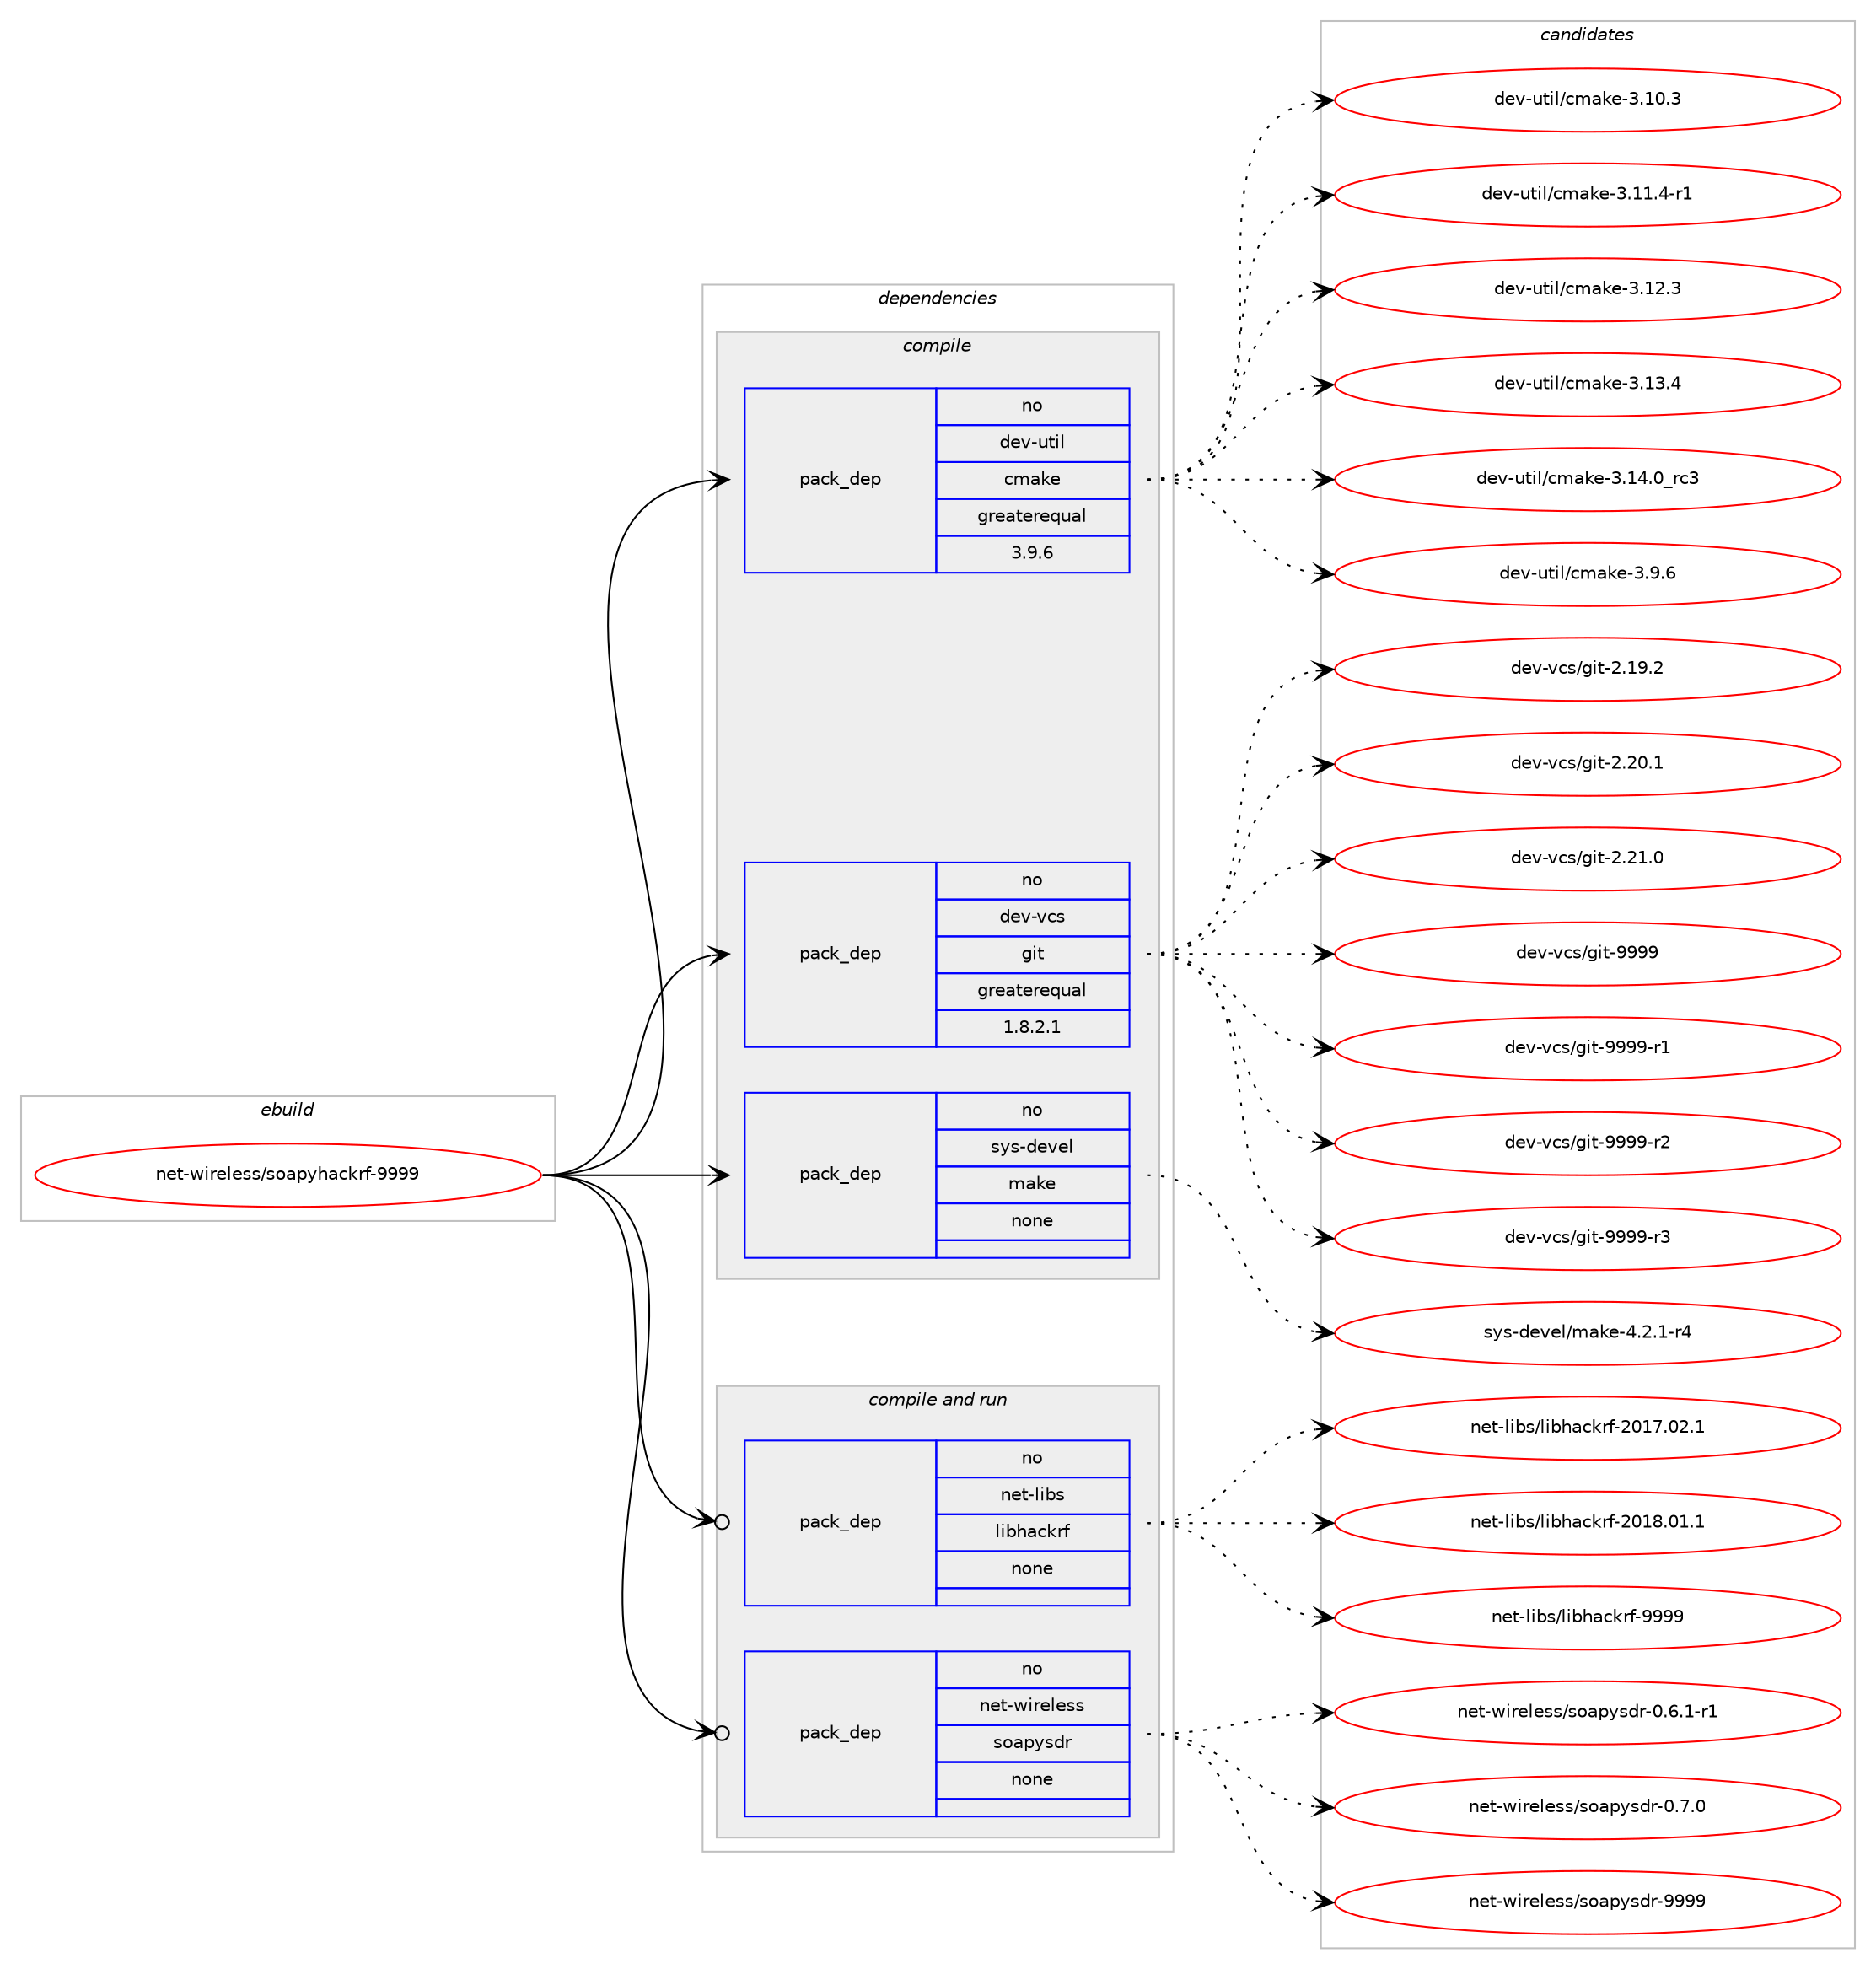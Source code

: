 digraph prolog {

# *************
# Graph options
# *************

newrank=true;
concentrate=true;
compound=true;
graph [rankdir=LR,fontname=Helvetica,fontsize=10,ranksep=1.5];#, ranksep=2.5, nodesep=0.2];
edge  [arrowhead=vee];
node  [fontname=Helvetica,fontsize=10];

# **********
# The ebuild
# **********

subgraph cluster_leftcol {
color=gray;
rank=same;
label=<<i>ebuild</i>>;
id [label="net-wireless/soapyhackrf-9999", color=red, width=4, href="../net-wireless/soapyhackrf-9999.svg"];
}

# ****************
# The dependencies
# ****************

subgraph cluster_midcol {
color=gray;
label=<<i>dependencies</i>>;
subgraph cluster_compile {
fillcolor="#eeeeee";
style=filled;
label=<<i>compile</i>>;
subgraph pack1202255 {
dependency1681276 [label=<<TABLE BORDER="0" CELLBORDER="1" CELLSPACING="0" CELLPADDING="4" WIDTH="220"><TR><TD ROWSPAN="6" CELLPADDING="30">pack_dep</TD></TR><TR><TD WIDTH="110">no</TD></TR><TR><TD>dev-util</TD></TR><TR><TD>cmake</TD></TR><TR><TD>greaterequal</TD></TR><TR><TD>3.9.6</TD></TR></TABLE>>, shape=none, color=blue];
}
id:e -> dependency1681276:w [weight=20,style="solid",arrowhead="vee"];
subgraph pack1202256 {
dependency1681277 [label=<<TABLE BORDER="0" CELLBORDER="1" CELLSPACING="0" CELLPADDING="4" WIDTH="220"><TR><TD ROWSPAN="6" CELLPADDING="30">pack_dep</TD></TR><TR><TD WIDTH="110">no</TD></TR><TR><TD>dev-vcs</TD></TR><TR><TD>git</TD></TR><TR><TD>greaterequal</TD></TR><TR><TD>1.8.2.1</TD></TR></TABLE>>, shape=none, color=blue];
}
id:e -> dependency1681277:w [weight=20,style="solid",arrowhead="vee"];
subgraph pack1202257 {
dependency1681278 [label=<<TABLE BORDER="0" CELLBORDER="1" CELLSPACING="0" CELLPADDING="4" WIDTH="220"><TR><TD ROWSPAN="6" CELLPADDING="30">pack_dep</TD></TR><TR><TD WIDTH="110">no</TD></TR><TR><TD>sys-devel</TD></TR><TR><TD>make</TD></TR><TR><TD>none</TD></TR><TR><TD></TD></TR></TABLE>>, shape=none, color=blue];
}
id:e -> dependency1681278:w [weight=20,style="solid",arrowhead="vee"];
}
subgraph cluster_compileandrun {
fillcolor="#eeeeee";
style=filled;
label=<<i>compile and run</i>>;
subgraph pack1202258 {
dependency1681279 [label=<<TABLE BORDER="0" CELLBORDER="1" CELLSPACING="0" CELLPADDING="4" WIDTH="220"><TR><TD ROWSPAN="6" CELLPADDING="30">pack_dep</TD></TR><TR><TD WIDTH="110">no</TD></TR><TR><TD>net-libs</TD></TR><TR><TD>libhackrf</TD></TR><TR><TD>none</TD></TR><TR><TD></TD></TR></TABLE>>, shape=none, color=blue];
}
id:e -> dependency1681279:w [weight=20,style="solid",arrowhead="odotvee"];
subgraph pack1202259 {
dependency1681280 [label=<<TABLE BORDER="0" CELLBORDER="1" CELLSPACING="0" CELLPADDING="4" WIDTH="220"><TR><TD ROWSPAN="6" CELLPADDING="30">pack_dep</TD></TR><TR><TD WIDTH="110">no</TD></TR><TR><TD>net-wireless</TD></TR><TR><TD>soapysdr</TD></TR><TR><TD>none</TD></TR><TR><TD></TD></TR></TABLE>>, shape=none, color=blue];
}
id:e -> dependency1681280:w [weight=20,style="solid",arrowhead="odotvee"];
}
subgraph cluster_run {
fillcolor="#eeeeee";
style=filled;
label=<<i>run</i>>;
}
}

# **************
# The candidates
# **************

subgraph cluster_choices {
rank=same;
color=gray;
label=<<i>candidates</i>>;

subgraph choice1202255 {
color=black;
nodesep=1;
choice1001011184511711610510847991099710710145514649484651 [label="dev-util/cmake-3.10.3", color=red, width=4,href="../dev-util/cmake-3.10.3.svg"];
choice10010111845117116105108479910997107101455146494946524511449 [label="dev-util/cmake-3.11.4-r1", color=red, width=4,href="../dev-util/cmake-3.11.4-r1.svg"];
choice1001011184511711610510847991099710710145514649504651 [label="dev-util/cmake-3.12.3", color=red, width=4,href="../dev-util/cmake-3.12.3.svg"];
choice1001011184511711610510847991099710710145514649514652 [label="dev-util/cmake-3.13.4", color=red, width=4,href="../dev-util/cmake-3.13.4.svg"];
choice1001011184511711610510847991099710710145514649524648951149951 [label="dev-util/cmake-3.14.0_rc3", color=red, width=4,href="../dev-util/cmake-3.14.0_rc3.svg"];
choice10010111845117116105108479910997107101455146574654 [label="dev-util/cmake-3.9.6", color=red, width=4,href="../dev-util/cmake-3.9.6.svg"];
dependency1681276:e -> choice1001011184511711610510847991099710710145514649484651:w [style=dotted,weight="100"];
dependency1681276:e -> choice10010111845117116105108479910997107101455146494946524511449:w [style=dotted,weight="100"];
dependency1681276:e -> choice1001011184511711610510847991099710710145514649504651:w [style=dotted,weight="100"];
dependency1681276:e -> choice1001011184511711610510847991099710710145514649514652:w [style=dotted,weight="100"];
dependency1681276:e -> choice1001011184511711610510847991099710710145514649524648951149951:w [style=dotted,weight="100"];
dependency1681276:e -> choice10010111845117116105108479910997107101455146574654:w [style=dotted,weight="100"];
}
subgraph choice1202256 {
color=black;
nodesep=1;
choice10010111845118991154710310511645504649574650 [label="dev-vcs/git-2.19.2", color=red, width=4,href="../dev-vcs/git-2.19.2.svg"];
choice10010111845118991154710310511645504650484649 [label="dev-vcs/git-2.20.1", color=red, width=4,href="../dev-vcs/git-2.20.1.svg"];
choice10010111845118991154710310511645504650494648 [label="dev-vcs/git-2.21.0", color=red, width=4,href="../dev-vcs/git-2.21.0.svg"];
choice1001011184511899115471031051164557575757 [label="dev-vcs/git-9999", color=red, width=4,href="../dev-vcs/git-9999.svg"];
choice10010111845118991154710310511645575757574511449 [label="dev-vcs/git-9999-r1", color=red, width=4,href="../dev-vcs/git-9999-r1.svg"];
choice10010111845118991154710310511645575757574511450 [label="dev-vcs/git-9999-r2", color=red, width=4,href="../dev-vcs/git-9999-r2.svg"];
choice10010111845118991154710310511645575757574511451 [label="dev-vcs/git-9999-r3", color=red, width=4,href="../dev-vcs/git-9999-r3.svg"];
dependency1681277:e -> choice10010111845118991154710310511645504649574650:w [style=dotted,weight="100"];
dependency1681277:e -> choice10010111845118991154710310511645504650484649:w [style=dotted,weight="100"];
dependency1681277:e -> choice10010111845118991154710310511645504650494648:w [style=dotted,weight="100"];
dependency1681277:e -> choice1001011184511899115471031051164557575757:w [style=dotted,weight="100"];
dependency1681277:e -> choice10010111845118991154710310511645575757574511449:w [style=dotted,weight="100"];
dependency1681277:e -> choice10010111845118991154710310511645575757574511450:w [style=dotted,weight="100"];
dependency1681277:e -> choice10010111845118991154710310511645575757574511451:w [style=dotted,weight="100"];
}
subgraph choice1202257 {
color=black;
nodesep=1;
choice1151211154510010111810110847109971071014552465046494511452 [label="sys-devel/make-4.2.1-r4", color=red, width=4,href="../sys-devel/make-4.2.1-r4.svg"];
dependency1681278:e -> choice1151211154510010111810110847109971071014552465046494511452:w [style=dotted,weight="100"];
}
subgraph choice1202258 {
color=black;
nodesep=1;
choice11010111645108105981154710810598104979910711410245504849554648504649 [label="net-libs/libhackrf-2017.02.1", color=red, width=4,href="../net-libs/libhackrf-2017.02.1.svg"];
choice11010111645108105981154710810598104979910711410245504849564648494649 [label="net-libs/libhackrf-2018.01.1", color=red, width=4,href="../net-libs/libhackrf-2018.01.1.svg"];
choice1101011164510810598115471081059810497991071141024557575757 [label="net-libs/libhackrf-9999", color=red, width=4,href="../net-libs/libhackrf-9999.svg"];
dependency1681279:e -> choice11010111645108105981154710810598104979910711410245504849554648504649:w [style=dotted,weight="100"];
dependency1681279:e -> choice11010111645108105981154710810598104979910711410245504849564648494649:w [style=dotted,weight="100"];
dependency1681279:e -> choice1101011164510810598115471081059810497991071141024557575757:w [style=dotted,weight="100"];
}
subgraph choice1202259 {
color=black;
nodesep=1;
choice1101011164511910511410110810111511547115111971121211151001144548465446494511449 [label="net-wireless/soapysdr-0.6.1-r1", color=red, width=4,href="../net-wireless/soapysdr-0.6.1-r1.svg"];
choice110101116451191051141011081011151154711511197112121115100114454846554648 [label="net-wireless/soapysdr-0.7.0", color=red, width=4,href="../net-wireless/soapysdr-0.7.0.svg"];
choice1101011164511910511410110810111511547115111971121211151001144557575757 [label="net-wireless/soapysdr-9999", color=red, width=4,href="../net-wireless/soapysdr-9999.svg"];
dependency1681280:e -> choice1101011164511910511410110810111511547115111971121211151001144548465446494511449:w [style=dotted,weight="100"];
dependency1681280:e -> choice110101116451191051141011081011151154711511197112121115100114454846554648:w [style=dotted,weight="100"];
dependency1681280:e -> choice1101011164511910511410110810111511547115111971121211151001144557575757:w [style=dotted,weight="100"];
}
}

}
